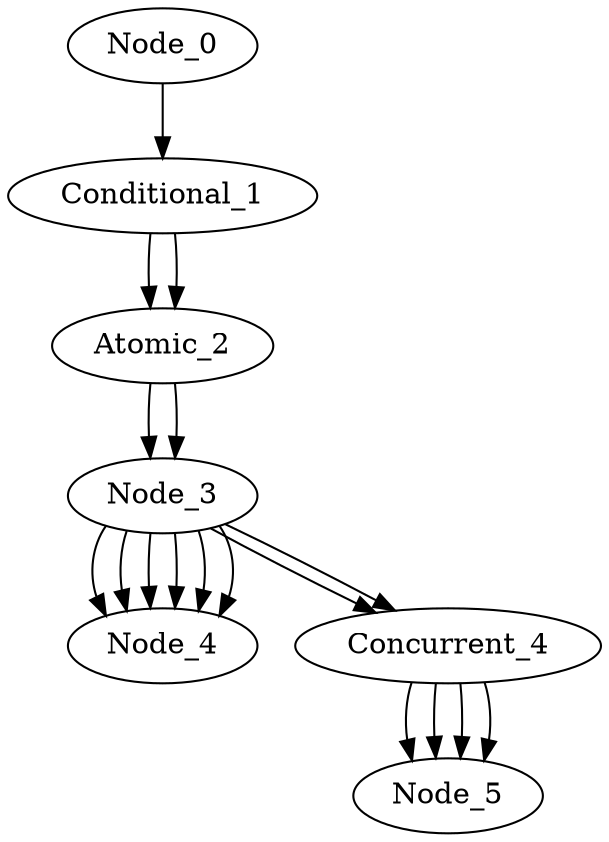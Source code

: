 digraph {
    Node_0;
    Conditional_1;
    Atomic_2;
    Node_3;
    Node_4;
    Concurrent_4;
    Node_5;
    Node_5;
    Node_4;
    Node_4;
    Atomic_2;
    Node_3;
    Node_4;
    Concurrent_4;
    Node_5;
    Node_5;
    Node_4;
    Node_4;
    Node_0 -> Conditional_1;
    Conditional_1 -> Atomic_2;
    Atomic_2 -> Node_3;
    Node_3 -> Node_4;
    Node_3 -> Concurrent_4;
    Concurrent_4 -> Node_5;
    Concurrent_4 -> Node_5;
    Node_3 -> Node_4;
    Node_3 -> Node_4;
    Conditional_1 -> Atomic_2;
    Atomic_2 -> Node_3;
    Node_3 -> Node_4;
    Node_3 -> Concurrent_4;
    Concurrent_4 -> Node_5;
    Concurrent_4 -> Node_5;
    Node_3 -> Node_4;
    Node_3 -> Node_4;
}